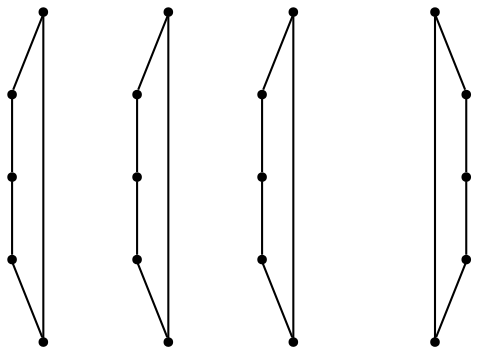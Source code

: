 graph {
  node [shape=point,comment="{\"directed\":false,\"doi\":\"10.1007/978-3-031-49272-3_15\",\"figure\":\"? (16)\"}"]

  v0 [pos="820.5557043134409,591.8968577101065"]
  v1 [pos="795.9642827139662,540.5060993716276"]
  v2 [pos="745.6646361349883,521.2637646369535"]
  v3 [pos="758.374943418116,562.756192989307"]
  v4 [pos="722.0442096737604,591.8968577101065"]
  v5 [pos="681.1335201447134,591.8968577101065"]
  v6 [pos="681.1335201447134,521.2637646369535"]
  v7 [pos="582.6261587521833,521.2637646369535"]
  v8 [pos="631.8798394484485,556.5385937085254"]
  v9 [pos="582.6261587521834,591.8968577101065"]
  v10 [pos="524.8419805420136,572.6534817278539"]
  v11 [pos="512.9233729048814,524.5463810868556"]
  v12 [pos="455.1933561294859,524.5463810868556"]
  v13 [pos="484.06043908931105,607.9296143460126"]
  v14 [pos="439.0907975274281,572.6534817278539"]
  v15 [pos="390.0079789095173,573.7339787761138"]
  v16 [pos="319.6134146660799,520.5167052674478"]
  v17 [pos="369.0462875234176,520.5167052674478"]
  v18 [pos="301.76891494960574,575.4205613995914"]
  v19 [pos="342.5504166595473,605.6010588739068"]

  v0 -- v1 [id="-1",pos="820.5557043134409,591.8968577101065 795.9642827139662,540.5060993716276 795.9642827139662,540.5060993716276 795.9642827139662,540.5060993716276"]
  v1 -- v2 [id="-2",pos="795.9642827139662,540.5060993716276 745.6646361349883,521.2637646369535 745.6646361349883,521.2637646369535 745.6646361349883,521.2637646369535"]
  v3 -- v0 [id="-3",pos="758.374943418116,562.756192989307 820.5557043134409,591.8968577101065 820.5557043134409,591.8968577101065 820.5557043134409,591.8968577101065"]
  v2 -- v4 [id="-4",pos="745.6646361349883,521.2637646369535 722.0442096737604,591.8968577101065 722.0442096737604,591.8968577101065 722.0442096737604,591.8968577101065"]
  v4 -- v3 [id="-5",pos="722.0442096737604,591.8968577101065 758.374943418116,562.756192989307 758.374943418116,562.756192989307 758.374943418116,562.756192989307"]
  v5 -- v6 [id="-6",pos="681.1335201447134,591.8968577101065 681.1335201447134,521.2637646369535 681.1335201447134,521.2637646369535 681.1335201447134,521.2637646369535"]
  v6 -- v7 [id="-7",pos="681.1335201447134,521.2637646369535 582.6261587521833,521.2637646369535 582.6261587521833,521.2637646369535 582.6261587521833,521.2637646369535"]
  v8 -- v5 [id="-8",pos="631.8798394484485,556.5385937085254 681.1335201447134,591.8968577101065 681.1335201447134,591.8968577101065 681.1335201447134,591.8968577101065"]
  v9 -- v8 [id="-9",pos="582.6261587521834,591.8968577101065 631.8798394484485,556.5385937085254 631.8798394484485,556.5385937085254 631.8798394484485,556.5385937085254"]
  v7 -- v9 [id="-10",pos="582.6261587521833,521.2637646369535 582.6261587521834,591.8968577101065 582.6261587521834,591.8968577101065 582.6261587521834,591.8968577101065"]
  v10 -- v11 [id="-11",pos="524.8419805420136,572.6534817278539 512.9233729048814,524.5463810868556 512.9233729048814,524.5463810868556 512.9233729048814,524.5463810868556"]
  v11 -- v12 [id="-12",pos="512.9233729048814,524.5463810868556 455.1933561294859,524.5463810868556 455.1933561294859,524.5463810868556 455.1933561294859,524.5463810868556"]
  v13 -- v10 [id="-13",pos="484.06043908931105,607.9296143460126 524.8419805420136,572.6534817278539 524.8419805420136,572.6534817278539 524.8419805420136,572.6534817278539"]
  v12 -- v14 [id="-14",pos="455.1933561294859,524.5463810868556 439.0907975274281,572.6534817278539 439.0907975274281,572.6534817278539 439.0907975274281,572.6534817278539"]
  v14 -- v13 [id="-15",pos="439.0907975274281,572.6534817278539 484.06043908931105,607.9296143460126 484.06043908931105,607.9296143460126 484.06043908931105,607.9296143460126"]
  v15 -- v16 [id="-16",pos="390.0079789095173,573.7339787761138 319.6134146660799,520.5167052674478 319.6134146660799,520.5167052674478 319.6134146660799,520.5167052674478"]
  v17 -- v18 [id="-17",pos="369.0462875234176,520.5167052674478 301.76891494960574,575.4205613995914 301.76891494960574,575.4205613995914 301.76891494960574,575.4205613995914"]
  v19 -- v17 [id="-18",pos="342.5504166595473,605.6010588739068 369.0462875234176,520.5167052674478 369.0462875234176,520.5167052674478 369.0462875234176,520.5167052674478"]
  v19 -- v16 [id="-19",pos="342.5504166595473,605.6010588739068 319.6134146660799,520.5167052674478 319.6134146660799,520.5167052674478 319.6134146660799,520.5167052674478"]
  v18 -- v15 [id="-20",pos="301.76891494960574,575.4205613995914 390.0079789095173,573.7339787761138 390.0079789095173,573.7339787761138 390.0079789095173,573.7339787761138"]
}